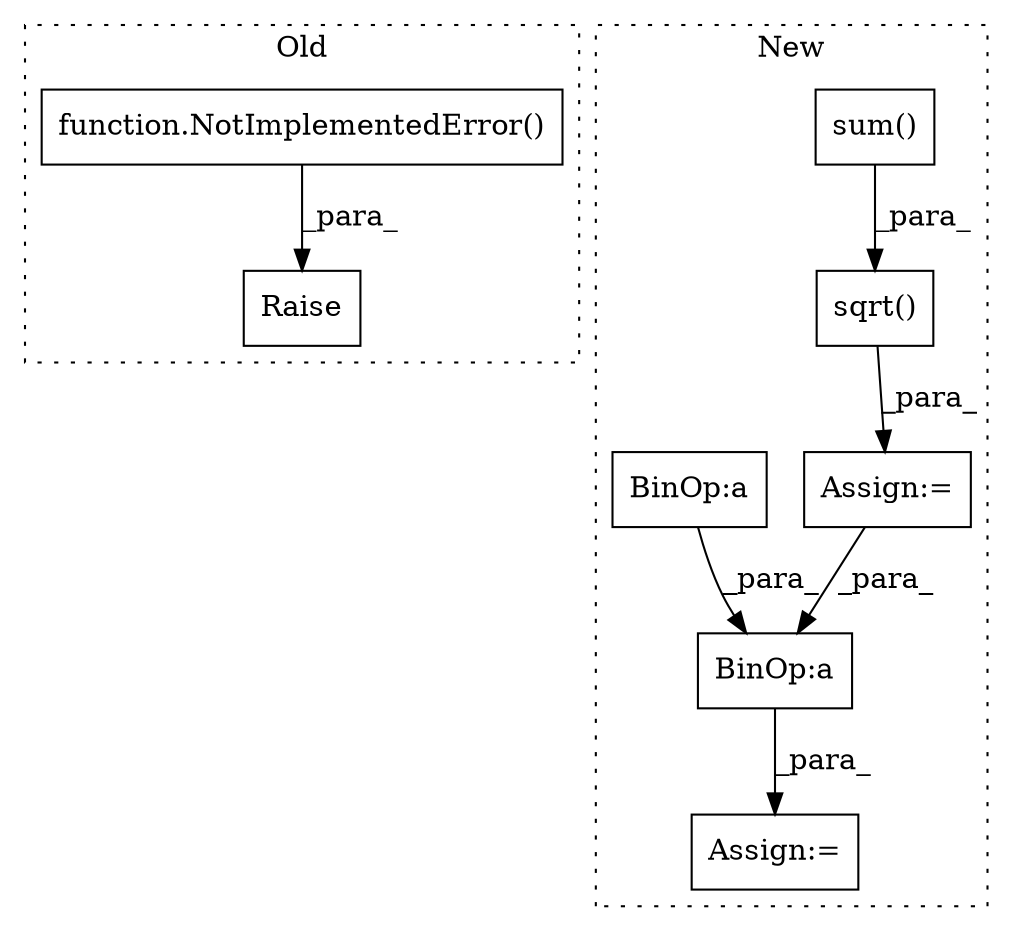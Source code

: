 digraph G {
subgraph cluster0 {
1 [label="function.NotImplementedError()" a="75" s="4079,4117" l="20,1" shape="box"];
3 [label="Raise" a="91" s="4073" l="6" shape="box"];
label = "Old";
style="dotted";
}
subgraph cluster1 {
2 [label="sqrt()" a="75" s="3572,3622" l="11,1" shape="box"];
4 [label="BinOp:a" a="82" s="3756" l="3" shape="box"];
5 [label="sum()" a="75" s="3583,3613" l="10,9" shape="box"];
6 [label="Assign:=" a="68" s="3737" l="3" shape="box"];
7 [label="Assign:=" a="68" s="3569" l="3" shape="box"];
8 [label="BinOp:a" a="82" s="3538" l="3" shape="box"];
label = "New";
style="dotted";
}
1 -> 3 [label="_para_"];
2 -> 7 [label="_para_"];
4 -> 6 [label="_para_"];
5 -> 2 [label="_para_"];
7 -> 4 [label="_para_"];
8 -> 4 [label="_para_"];
}